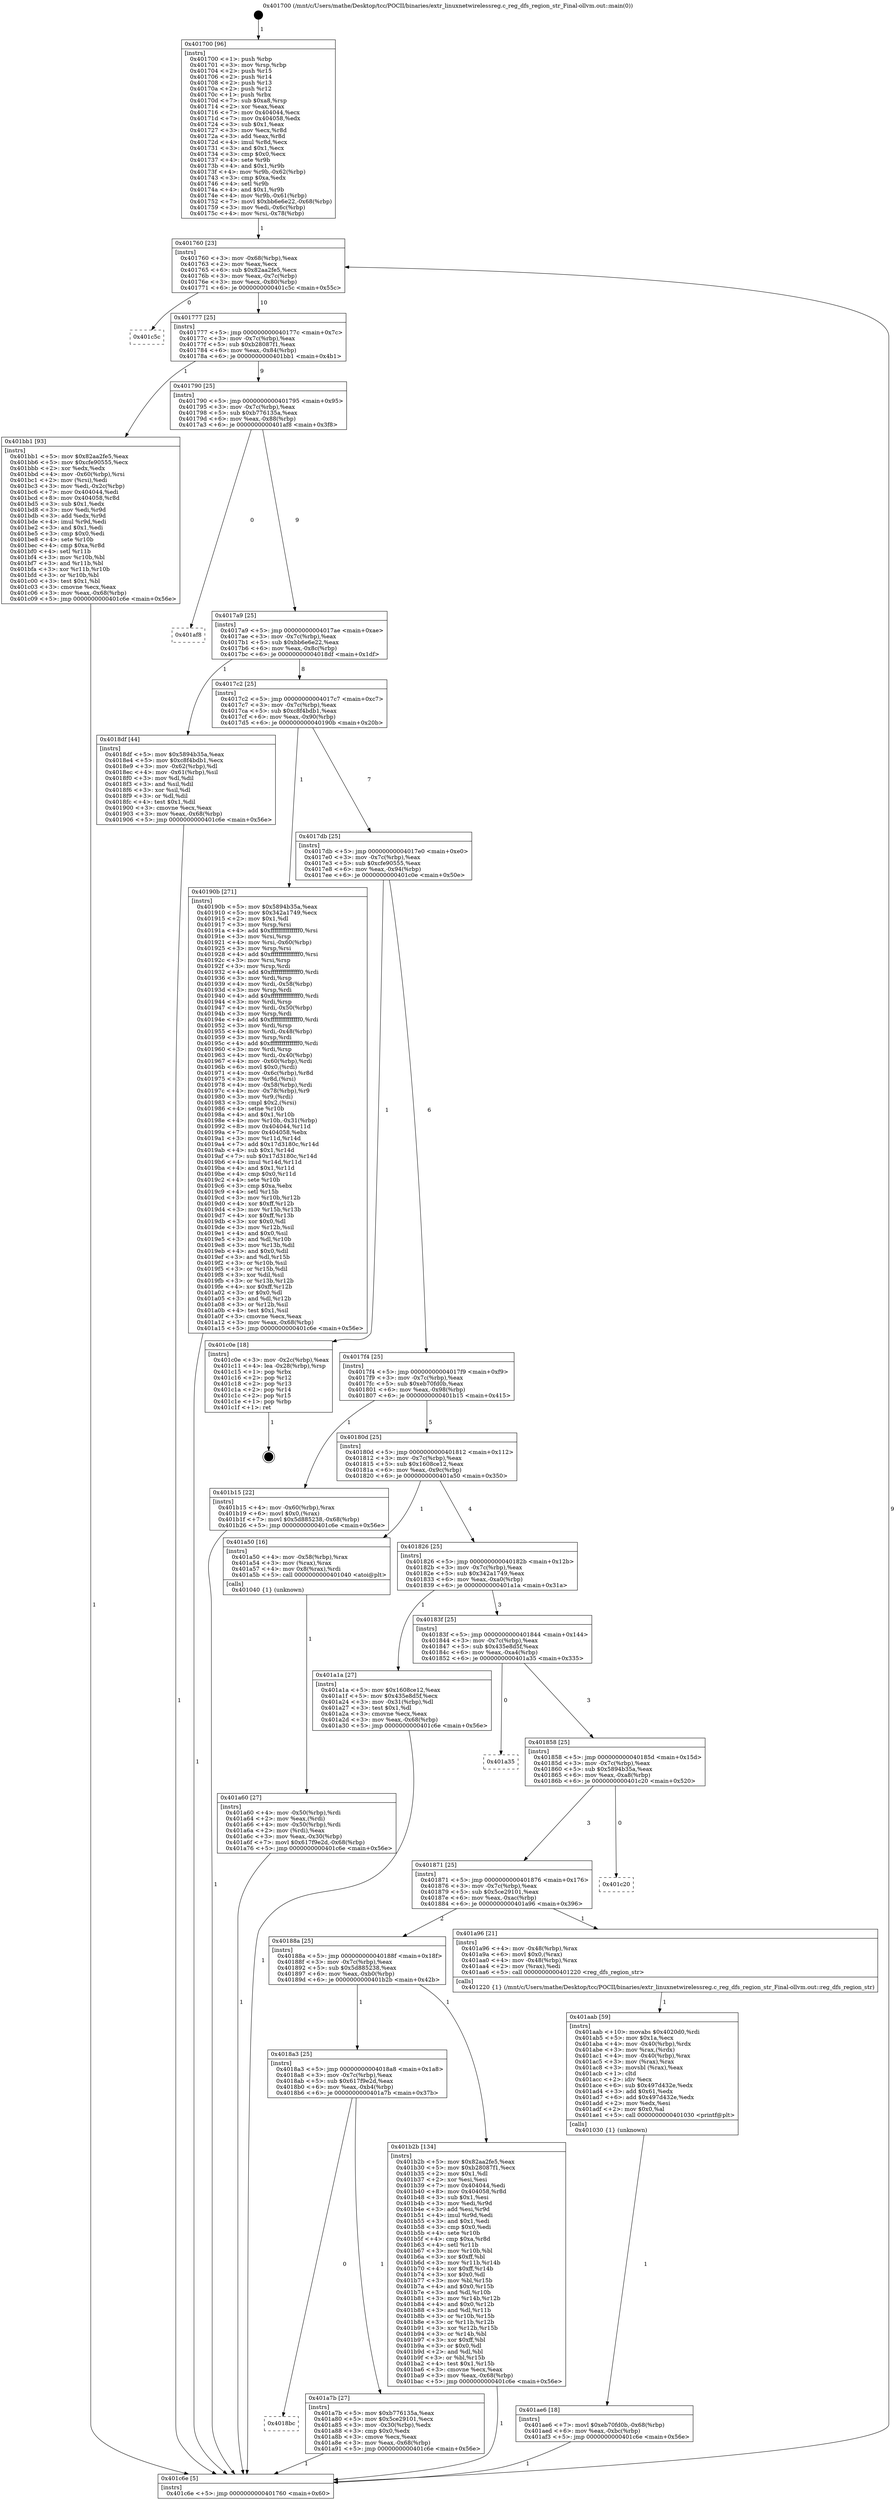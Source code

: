 digraph "0x401700" {
  label = "0x401700 (/mnt/c/Users/mathe/Desktop/tcc/POCII/binaries/extr_linuxnetwirelessreg.c_reg_dfs_region_str_Final-ollvm.out::main(0))"
  labelloc = "t"
  node[shape=record]

  Entry [label="",width=0.3,height=0.3,shape=circle,fillcolor=black,style=filled]
  "0x401760" [label="{
     0x401760 [23]\l
     | [instrs]\l
     &nbsp;&nbsp;0x401760 \<+3\>: mov -0x68(%rbp),%eax\l
     &nbsp;&nbsp;0x401763 \<+2\>: mov %eax,%ecx\l
     &nbsp;&nbsp;0x401765 \<+6\>: sub $0x82aa2fe5,%ecx\l
     &nbsp;&nbsp;0x40176b \<+3\>: mov %eax,-0x7c(%rbp)\l
     &nbsp;&nbsp;0x40176e \<+3\>: mov %ecx,-0x80(%rbp)\l
     &nbsp;&nbsp;0x401771 \<+6\>: je 0000000000401c5c \<main+0x55c\>\l
  }"]
  "0x401c5c" [label="{
     0x401c5c\l
  }", style=dashed]
  "0x401777" [label="{
     0x401777 [25]\l
     | [instrs]\l
     &nbsp;&nbsp;0x401777 \<+5\>: jmp 000000000040177c \<main+0x7c\>\l
     &nbsp;&nbsp;0x40177c \<+3\>: mov -0x7c(%rbp),%eax\l
     &nbsp;&nbsp;0x40177f \<+5\>: sub $0xb28087f1,%eax\l
     &nbsp;&nbsp;0x401784 \<+6\>: mov %eax,-0x84(%rbp)\l
     &nbsp;&nbsp;0x40178a \<+6\>: je 0000000000401bb1 \<main+0x4b1\>\l
  }"]
  Exit [label="",width=0.3,height=0.3,shape=circle,fillcolor=black,style=filled,peripheries=2]
  "0x401bb1" [label="{
     0x401bb1 [93]\l
     | [instrs]\l
     &nbsp;&nbsp;0x401bb1 \<+5\>: mov $0x82aa2fe5,%eax\l
     &nbsp;&nbsp;0x401bb6 \<+5\>: mov $0xcfe90555,%ecx\l
     &nbsp;&nbsp;0x401bbb \<+2\>: xor %edx,%edx\l
     &nbsp;&nbsp;0x401bbd \<+4\>: mov -0x60(%rbp),%rsi\l
     &nbsp;&nbsp;0x401bc1 \<+2\>: mov (%rsi),%edi\l
     &nbsp;&nbsp;0x401bc3 \<+3\>: mov %edi,-0x2c(%rbp)\l
     &nbsp;&nbsp;0x401bc6 \<+7\>: mov 0x404044,%edi\l
     &nbsp;&nbsp;0x401bcd \<+8\>: mov 0x404058,%r8d\l
     &nbsp;&nbsp;0x401bd5 \<+3\>: sub $0x1,%edx\l
     &nbsp;&nbsp;0x401bd8 \<+3\>: mov %edi,%r9d\l
     &nbsp;&nbsp;0x401bdb \<+3\>: add %edx,%r9d\l
     &nbsp;&nbsp;0x401bde \<+4\>: imul %r9d,%edi\l
     &nbsp;&nbsp;0x401be2 \<+3\>: and $0x1,%edi\l
     &nbsp;&nbsp;0x401be5 \<+3\>: cmp $0x0,%edi\l
     &nbsp;&nbsp;0x401be8 \<+4\>: sete %r10b\l
     &nbsp;&nbsp;0x401bec \<+4\>: cmp $0xa,%r8d\l
     &nbsp;&nbsp;0x401bf0 \<+4\>: setl %r11b\l
     &nbsp;&nbsp;0x401bf4 \<+3\>: mov %r10b,%bl\l
     &nbsp;&nbsp;0x401bf7 \<+3\>: and %r11b,%bl\l
     &nbsp;&nbsp;0x401bfa \<+3\>: xor %r11b,%r10b\l
     &nbsp;&nbsp;0x401bfd \<+3\>: or %r10b,%bl\l
     &nbsp;&nbsp;0x401c00 \<+3\>: test $0x1,%bl\l
     &nbsp;&nbsp;0x401c03 \<+3\>: cmovne %ecx,%eax\l
     &nbsp;&nbsp;0x401c06 \<+3\>: mov %eax,-0x68(%rbp)\l
     &nbsp;&nbsp;0x401c09 \<+5\>: jmp 0000000000401c6e \<main+0x56e\>\l
  }"]
  "0x401790" [label="{
     0x401790 [25]\l
     | [instrs]\l
     &nbsp;&nbsp;0x401790 \<+5\>: jmp 0000000000401795 \<main+0x95\>\l
     &nbsp;&nbsp;0x401795 \<+3\>: mov -0x7c(%rbp),%eax\l
     &nbsp;&nbsp;0x401798 \<+5\>: sub $0xb776135a,%eax\l
     &nbsp;&nbsp;0x40179d \<+6\>: mov %eax,-0x88(%rbp)\l
     &nbsp;&nbsp;0x4017a3 \<+6\>: je 0000000000401af8 \<main+0x3f8\>\l
  }"]
  "0x401ae6" [label="{
     0x401ae6 [18]\l
     | [instrs]\l
     &nbsp;&nbsp;0x401ae6 \<+7\>: movl $0xeb70fd0b,-0x68(%rbp)\l
     &nbsp;&nbsp;0x401aed \<+6\>: mov %eax,-0xbc(%rbp)\l
     &nbsp;&nbsp;0x401af3 \<+5\>: jmp 0000000000401c6e \<main+0x56e\>\l
  }"]
  "0x401af8" [label="{
     0x401af8\l
  }", style=dashed]
  "0x4017a9" [label="{
     0x4017a9 [25]\l
     | [instrs]\l
     &nbsp;&nbsp;0x4017a9 \<+5\>: jmp 00000000004017ae \<main+0xae\>\l
     &nbsp;&nbsp;0x4017ae \<+3\>: mov -0x7c(%rbp),%eax\l
     &nbsp;&nbsp;0x4017b1 \<+5\>: sub $0xbb6e6e22,%eax\l
     &nbsp;&nbsp;0x4017b6 \<+6\>: mov %eax,-0x8c(%rbp)\l
     &nbsp;&nbsp;0x4017bc \<+6\>: je 00000000004018df \<main+0x1df\>\l
  }"]
  "0x401aab" [label="{
     0x401aab [59]\l
     | [instrs]\l
     &nbsp;&nbsp;0x401aab \<+10\>: movabs $0x4020d0,%rdi\l
     &nbsp;&nbsp;0x401ab5 \<+5\>: mov $0x1a,%ecx\l
     &nbsp;&nbsp;0x401aba \<+4\>: mov -0x40(%rbp),%rdx\l
     &nbsp;&nbsp;0x401abe \<+3\>: mov %rax,(%rdx)\l
     &nbsp;&nbsp;0x401ac1 \<+4\>: mov -0x40(%rbp),%rax\l
     &nbsp;&nbsp;0x401ac5 \<+3\>: mov (%rax),%rax\l
     &nbsp;&nbsp;0x401ac8 \<+3\>: movsbl (%rax),%eax\l
     &nbsp;&nbsp;0x401acb \<+1\>: cltd\l
     &nbsp;&nbsp;0x401acc \<+2\>: idiv %ecx\l
     &nbsp;&nbsp;0x401ace \<+6\>: sub $0x497d432e,%edx\l
     &nbsp;&nbsp;0x401ad4 \<+3\>: add $0x61,%edx\l
     &nbsp;&nbsp;0x401ad7 \<+6\>: add $0x497d432e,%edx\l
     &nbsp;&nbsp;0x401add \<+2\>: mov %edx,%esi\l
     &nbsp;&nbsp;0x401adf \<+2\>: mov $0x0,%al\l
     &nbsp;&nbsp;0x401ae1 \<+5\>: call 0000000000401030 \<printf@plt\>\l
     | [calls]\l
     &nbsp;&nbsp;0x401030 \{1\} (unknown)\l
  }"]
  "0x4018df" [label="{
     0x4018df [44]\l
     | [instrs]\l
     &nbsp;&nbsp;0x4018df \<+5\>: mov $0x5894b35a,%eax\l
     &nbsp;&nbsp;0x4018e4 \<+5\>: mov $0xc8f4bdb1,%ecx\l
     &nbsp;&nbsp;0x4018e9 \<+3\>: mov -0x62(%rbp),%dl\l
     &nbsp;&nbsp;0x4018ec \<+4\>: mov -0x61(%rbp),%sil\l
     &nbsp;&nbsp;0x4018f0 \<+3\>: mov %dl,%dil\l
     &nbsp;&nbsp;0x4018f3 \<+3\>: and %sil,%dil\l
     &nbsp;&nbsp;0x4018f6 \<+3\>: xor %sil,%dl\l
     &nbsp;&nbsp;0x4018f9 \<+3\>: or %dl,%dil\l
     &nbsp;&nbsp;0x4018fc \<+4\>: test $0x1,%dil\l
     &nbsp;&nbsp;0x401900 \<+3\>: cmovne %ecx,%eax\l
     &nbsp;&nbsp;0x401903 \<+3\>: mov %eax,-0x68(%rbp)\l
     &nbsp;&nbsp;0x401906 \<+5\>: jmp 0000000000401c6e \<main+0x56e\>\l
  }"]
  "0x4017c2" [label="{
     0x4017c2 [25]\l
     | [instrs]\l
     &nbsp;&nbsp;0x4017c2 \<+5\>: jmp 00000000004017c7 \<main+0xc7\>\l
     &nbsp;&nbsp;0x4017c7 \<+3\>: mov -0x7c(%rbp),%eax\l
     &nbsp;&nbsp;0x4017ca \<+5\>: sub $0xc8f4bdb1,%eax\l
     &nbsp;&nbsp;0x4017cf \<+6\>: mov %eax,-0x90(%rbp)\l
     &nbsp;&nbsp;0x4017d5 \<+6\>: je 000000000040190b \<main+0x20b\>\l
  }"]
  "0x401c6e" [label="{
     0x401c6e [5]\l
     | [instrs]\l
     &nbsp;&nbsp;0x401c6e \<+5\>: jmp 0000000000401760 \<main+0x60\>\l
  }"]
  "0x401700" [label="{
     0x401700 [96]\l
     | [instrs]\l
     &nbsp;&nbsp;0x401700 \<+1\>: push %rbp\l
     &nbsp;&nbsp;0x401701 \<+3\>: mov %rsp,%rbp\l
     &nbsp;&nbsp;0x401704 \<+2\>: push %r15\l
     &nbsp;&nbsp;0x401706 \<+2\>: push %r14\l
     &nbsp;&nbsp;0x401708 \<+2\>: push %r13\l
     &nbsp;&nbsp;0x40170a \<+2\>: push %r12\l
     &nbsp;&nbsp;0x40170c \<+1\>: push %rbx\l
     &nbsp;&nbsp;0x40170d \<+7\>: sub $0xa8,%rsp\l
     &nbsp;&nbsp;0x401714 \<+2\>: xor %eax,%eax\l
     &nbsp;&nbsp;0x401716 \<+7\>: mov 0x404044,%ecx\l
     &nbsp;&nbsp;0x40171d \<+7\>: mov 0x404058,%edx\l
     &nbsp;&nbsp;0x401724 \<+3\>: sub $0x1,%eax\l
     &nbsp;&nbsp;0x401727 \<+3\>: mov %ecx,%r8d\l
     &nbsp;&nbsp;0x40172a \<+3\>: add %eax,%r8d\l
     &nbsp;&nbsp;0x40172d \<+4\>: imul %r8d,%ecx\l
     &nbsp;&nbsp;0x401731 \<+3\>: and $0x1,%ecx\l
     &nbsp;&nbsp;0x401734 \<+3\>: cmp $0x0,%ecx\l
     &nbsp;&nbsp;0x401737 \<+4\>: sete %r9b\l
     &nbsp;&nbsp;0x40173b \<+4\>: and $0x1,%r9b\l
     &nbsp;&nbsp;0x40173f \<+4\>: mov %r9b,-0x62(%rbp)\l
     &nbsp;&nbsp;0x401743 \<+3\>: cmp $0xa,%edx\l
     &nbsp;&nbsp;0x401746 \<+4\>: setl %r9b\l
     &nbsp;&nbsp;0x40174a \<+4\>: and $0x1,%r9b\l
     &nbsp;&nbsp;0x40174e \<+4\>: mov %r9b,-0x61(%rbp)\l
     &nbsp;&nbsp;0x401752 \<+7\>: movl $0xbb6e6e22,-0x68(%rbp)\l
     &nbsp;&nbsp;0x401759 \<+3\>: mov %edi,-0x6c(%rbp)\l
     &nbsp;&nbsp;0x40175c \<+4\>: mov %rsi,-0x78(%rbp)\l
  }"]
  "0x4018bc" [label="{
     0x4018bc\l
  }", style=dashed]
  "0x40190b" [label="{
     0x40190b [271]\l
     | [instrs]\l
     &nbsp;&nbsp;0x40190b \<+5\>: mov $0x5894b35a,%eax\l
     &nbsp;&nbsp;0x401910 \<+5\>: mov $0x342a1749,%ecx\l
     &nbsp;&nbsp;0x401915 \<+2\>: mov $0x1,%dl\l
     &nbsp;&nbsp;0x401917 \<+3\>: mov %rsp,%rsi\l
     &nbsp;&nbsp;0x40191a \<+4\>: add $0xfffffffffffffff0,%rsi\l
     &nbsp;&nbsp;0x40191e \<+3\>: mov %rsi,%rsp\l
     &nbsp;&nbsp;0x401921 \<+4\>: mov %rsi,-0x60(%rbp)\l
     &nbsp;&nbsp;0x401925 \<+3\>: mov %rsp,%rsi\l
     &nbsp;&nbsp;0x401928 \<+4\>: add $0xfffffffffffffff0,%rsi\l
     &nbsp;&nbsp;0x40192c \<+3\>: mov %rsi,%rsp\l
     &nbsp;&nbsp;0x40192f \<+3\>: mov %rsp,%rdi\l
     &nbsp;&nbsp;0x401932 \<+4\>: add $0xfffffffffffffff0,%rdi\l
     &nbsp;&nbsp;0x401936 \<+3\>: mov %rdi,%rsp\l
     &nbsp;&nbsp;0x401939 \<+4\>: mov %rdi,-0x58(%rbp)\l
     &nbsp;&nbsp;0x40193d \<+3\>: mov %rsp,%rdi\l
     &nbsp;&nbsp;0x401940 \<+4\>: add $0xfffffffffffffff0,%rdi\l
     &nbsp;&nbsp;0x401944 \<+3\>: mov %rdi,%rsp\l
     &nbsp;&nbsp;0x401947 \<+4\>: mov %rdi,-0x50(%rbp)\l
     &nbsp;&nbsp;0x40194b \<+3\>: mov %rsp,%rdi\l
     &nbsp;&nbsp;0x40194e \<+4\>: add $0xfffffffffffffff0,%rdi\l
     &nbsp;&nbsp;0x401952 \<+3\>: mov %rdi,%rsp\l
     &nbsp;&nbsp;0x401955 \<+4\>: mov %rdi,-0x48(%rbp)\l
     &nbsp;&nbsp;0x401959 \<+3\>: mov %rsp,%rdi\l
     &nbsp;&nbsp;0x40195c \<+4\>: add $0xfffffffffffffff0,%rdi\l
     &nbsp;&nbsp;0x401960 \<+3\>: mov %rdi,%rsp\l
     &nbsp;&nbsp;0x401963 \<+4\>: mov %rdi,-0x40(%rbp)\l
     &nbsp;&nbsp;0x401967 \<+4\>: mov -0x60(%rbp),%rdi\l
     &nbsp;&nbsp;0x40196b \<+6\>: movl $0x0,(%rdi)\l
     &nbsp;&nbsp;0x401971 \<+4\>: mov -0x6c(%rbp),%r8d\l
     &nbsp;&nbsp;0x401975 \<+3\>: mov %r8d,(%rsi)\l
     &nbsp;&nbsp;0x401978 \<+4\>: mov -0x58(%rbp),%rdi\l
     &nbsp;&nbsp;0x40197c \<+4\>: mov -0x78(%rbp),%r9\l
     &nbsp;&nbsp;0x401980 \<+3\>: mov %r9,(%rdi)\l
     &nbsp;&nbsp;0x401983 \<+3\>: cmpl $0x2,(%rsi)\l
     &nbsp;&nbsp;0x401986 \<+4\>: setne %r10b\l
     &nbsp;&nbsp;0x40198a \<+4\>: and $0x1,%r10b\l
     &nbsp;&nbsp;0x40198e \<+4\>: mov %r10b,-0x31(%rbp)\l
     &nbsp;&nbsp;0x401992 \<+8\>: mov 0x404044,%r11d\l
     &nbsp;&nbsp;0x40199a \<+7\>: mov 0x404058,%ebx\l
     &nbsp;&nbsp;0x4019a1 \<+3\>: mov %r11d,%r14d\l
     &nbsp;&nbsp;0x4019a4 \<+7\>: add $0x17d3180c,%r14d\l
     &nbsp;&nbsp;0x4019ab \<+4\>: sub $0x1,%r14d\l
     &nbsp;&nbsp;0x4019af \<+7\>: sub $0x17d3180c,%r14d\l
     &nbsp;&nbsp;0x4019b6 \<+4\>: imul %r14d,%r11d\l
     &nbsp;&nbsp;0x4019ba \<+4\>: and $0x1,%r11d\l
     &nbsp;&nbsp;0x4019be \<+4\>: cmp $0x0,%r11d\l
     &nbsp;&nbsp;0x4019c2 \<+4\>: sete %r10b\l
     &nbsp;&nbsp;0x4019c6 \<+3\>: cmp $0xa,%ebx\l
     &nbsp;&nbsp;0x4019c9 \<+4\>: setl %r15b\l
     &nbsp;&nbsp;0x4019cd \<+3\>: mov %r10b,%r12b\l
     &nbsp;&nbsp;0x4019d0 \<+4\>: xor $0xff,%r12b\l
     &nbsp;&nbsp;0x4019d4 \<+3\>: mov %r15b,%r13b\l
     &nbsp;&nbsp;0x4019d7 \<+4\>: xor $0xff,%r13b\l
     &nbsp;&nbsp;0x4019db \<+3\>: xor $0x0,%dl\l
     &nbsp;&nbsp;0x4019de \<+3\>: mov %r12b,%sil\l
     &nbsp;&nbsp;0x4019e1 \<+4\>: and $0x0,%sil\l
     &nbsp;&nbsp;0x4019e5 \<+3\>: and %dl,%r10b\l
     &nbsp;&nbsp;0x4019e8 \<+3\>: mov %r13b,%dil\l
     &nbsp;&nbsp;0x4019eb \<+4\>: and $0x0,%dil\l
     &nbsp;&nbsp;0x4019ef \<+3\>: and %dl,%r15b\l
     &nbsp;&nbsp;0x4019f2 \<+3\>: or %r10b,%sil\l
     &nbsp;&nbsp;0x4019f5 \<+3\>: or %r15b,%dil\l
     &nbsp;&nbsp;0x4019f8 \<+3\>: xor %dil,%sil\l
     &nbsp;&nbsp;0x4019fb \<+3\>: or %r13b,%r12b\l
     &nbsp;&nbsp;0x4019fe \<+4\>: xor $0xff,%r12b\l
     &nbsp;&nbsp;0x401a02 \<+3\>: or $0x0,%dl\l
     &nbsp;&nbsp;0x401a05 \<+3\>: and %dl,%r12b\l
     &nbsp;&nbsp;0x401a08 \<+3\>: or %r12b,%sil\l
     &nbsp;&nbsp;0x401a0b \<+4\>: test $0x1,%sil\l
     &nbsp;&nbsp;0x401a0f \<+3\>: cmovne %ecx,%eax\l
     &nbsp;&nbsp;0x401a12 \<+3\>: mov %eax,-0x68(%rbp)\l
     &nbsp;&nbsp;0x401a15 \<+5\>: jmp 0000000000401c6e \<main+0x56e\>\l
  }"]
  "0x4017db" [label="{
     0x4017db [25]\l
     | [instrs]\l
     &nbsp;&nbsp;0x4017db \<+5\>: jmp 00000000004017e0 \<main+0xe0\>\l
     &nbsp;&nbsp;0x4017e0 \<+3\>: mov -0x7c(%rbp),%eax\l
     &nbsp;&nbsp;0x4017e3 \<+5\>: sub $0xcfe90555,%eax\l
     &nbsp;&nbsp;0x4017e8 \<+6\>: mov %eax,-0x94(%rbp)\l
     &nbsp;&nbsp;0x4017ee \<+6\>: je 0000000000401c0e \<main+0x50e\>\l
  }"]
  "0x401a7b" [label="{
     0x401a7b [27]\l
     | [instrs]\l
     &nbsp;&nbsp;0x401a7b \<+5\>: mov $0xb776135a,%eax\l
     &nbsp;&nbsp;0x401a80 \<+5\>: mov $0x5ce29101,%ecx\l
     &nbsp;&nbsp;0x401a85 \<+3\>: mov -0x30(%rbp),%edx\l
     &nbsp;&nbsp;0x401a88 \<+3\>: cmp $0x0,%edx\l
     &nbsp;&nbsp;0x401a8b \<+3\>: cmove %ecx,%eax\l
     &nbsp;&nbsp;0x401a8e \<+3\>: mov %eax,-0x68(%rbp)\l
     &nbsp;&nbsp;0x401a91 \<+5\>: jmp 0000000000401c6e \<main+0x56e\>\l
  }"]
  "0x4018a3" [label="{
     0x4018a3 [25]\l
     | [instrs]\l
     &nbsp;&nbsp;0x4018a3 \<+5\>: jmp 00000000004018a8 \<main+0x1a8\>\l
     &nbsp;&nbsp;0x4018a8 \<+3\>: mov -0x7c(%rbp),%eax\l
     &nbsp;&nbsp;0x4018ab \<+5\>: sub $0x617f9e2d,%eax\l
     &nbsp;&nbsp;0x4018b0 \<+6\>: mov %eax,-0xb4(%rbp)\l
     &nbsp;&nbsp;0x4018b6 \<+6\>: je 0000000000401a7b \<main+0x37b\>\l
  }"]
  "0x401c0e" [label="{
     0x401c0e [18]\l
     | [instrs]\l
     &nbsp;&nbsp;0x401c0e \<+3\>: mov -0x2c(%rbp),%eax\l
     &nbsp;&nbsp;0x401c11 \<+4\>: lea -0x28(%rbp),%rsp\l
     &nbsp;&nbsp;0x401c15 \<+1\>: pop %rbx\l
     &nbsp;&nbsp;0x401c16 \<+2\>: pop %r12\l
     &nbsp;&nbsp;0x401c18 \<+2\>: pop %r13\l
     &nbsp;&nbsp;0x401c1a \<+2\>: pop %r14\l
     &nbsp;&nbsp;0x401c1c \<+2\>: pop %r15\l
     &nbsp;&nbsp;0x401c1e \<+1\>: pop %rbp\l
     &nbsp;&nbsp;0x401c1f \<+1\>: ret\l
  }"]
  "0x4017f4" [label="{
     0x4017f4 [25]\l
     | [instrs]\l
     &nbsp;&nbsp;0x4017f4 \<+5\>: jmp 00000000004017f9 \<main+0xf9\>\l
     &nbsp;&nbsp;0x4017f9 \<+3\>: mov -0x7c(%rbp),%eax\l
     &nbsp;&nbsp;0x4017fc \<+5\>: sub $0xeb70fd0b,%eax\l
     &nbsp;&nbsp;0x401801 \<+6\>: mov %eax,-0x98(%rbp)\l
     &nbsp;&nbsp;0x401807 \<+6\>: je 0000000000401b15 \<main+0x415\>\l
  }"]
  "0x401b2b" [label="{
     0x401b2b [134]\l
     | [instrs]\l
     &nbsp;&nbsp;0x401b2b \<+5\>: mov $0x82aa2fe5,%eax\l
     &nbsp;&nbsp;0x401b30 \<+5\>: mov $0xb28087f1,%ecx\l
     &nbsp;&nbsp;0x401b35 \<+2\>: mov $0x1,%dl\l
     &nbsp;&nbsp;0x401b37 \<+2\>: xor %esi,%esi\l
     &nbsp;&nbsp;0x401b39 \<+7\>: mov 0x404044,%edi\l
     &nbsp;&nbsp;0x401b40 \<+8\>: mov 0x404058,%r8d\l
     &nbsp;&nbsp;0x401b48 \<+3\>: sub $0x1,%esi\l
     &nbsp;&nbsp;0x401b4b \<+3\>: mov %edi,%r9d\l
     &nbsp;&nbsp;0x401b4e \<+3\>: add %esi,%r9d\l
     &nbsp;&nbsp;0x401b51 \<+4\>: imul %r9d,%edi\l
     &nbsp;&nbsp;0x401b55 \<+3\>: and $0x1,%edi\l
     &nbsp;&nbsp;0x401b58 \<+3\>: cmp $0x0,%edi\l
     &nbsp;&nbsp;0x401b5b \<+4\>: sete %r10b\l
     &nbsp;&nbsp;0x401b5f \<+4\>: cmp $0xa,%r8d\l
     &nbsp;&nbsp;0x401b63 \<+4\>: setl %r11b\l
     &nbsp;&nbsp;0x401b67 \<+3\>: mov %r10b,%bl\l
     &nbsp;&nbsp;0x401b6a \<+3\>: xor $0xff,%bl\l
     &nbsp;&nbsp;0x401b6d \<+3\>: mov %r11b,%r14b\l
     &nbsp;&nbsp;0x401b70 \<+4\>: xor $0xff,%r14b\l
     &nbsp;&nbsp;0x401b74 \<+3\>: xor $0x0,%dl\l
     &nbsp;&nbsp;0x401b77 \<+3\>: mov %bl,%r15b\l
     &nbsp;&nbsp;0x401b7a \<+4\>: and $0x0,%r15b\l
     &nbsp;&nbsp;0x401b7e \<+3\>: and %dl,%r10b\l
     &nbsp;&nbsp;0x401b81 \<+3\>: mov %r14b,%r12b\l
     &nbsp;&nbsp;0x401b84 \<+4\>: and $0x0,%r12b\l
     &nbsp;&nbsp;0x401b88 \<+3\>: and %dl,%r11b\l
     &nbsp;&nbsp;0x401b8b \<+3\>: or %r10b,%r15b\l
     &nbsp;&nbsp;0x401b8e \<+3\>: or %r11b,%r12b\l
     &nbsp;&nbsp;0x401b91 \<+3\>: xor %r12b,%r15b\l
     &nbsp;&nbsp;0x401b94 \<+3\>: or %r14b,%bl\l
     &nbsp;&nbsp;0x401b97 \<+3\>: xor $0xff,%bl\l
     &nbsp;&nbsp;0x401b9a \<+3\>: or $0x0,%dl\l
     &nbsp;&nbsp;0x401b9d \<+2\>: and %dl,%bl\l
     &nbsp;&nbsp;0x401b9f \<+3\>: or %bl,%r15b\l
     &nbsp;&nbsp;0x401ba2 \<+4\>: test $0x1,%r15b\l
     &nbsp;&nbsp;0x401ba6 \<+3\>: cmovne %ecx,%eax\l
     &nbsp;&nbsp;0x401ba9 \<+3\>: mov %eax,-0x68(%rbp)\l
     &nbsp;&nbsp;0x401bac \<+5\>: jmp 0000000000401c6e \<main+0x56e\>\l
  }"]
  "0x401b15" [label="{
     0x401b15 [22]\l
     | [instrs]\l
     &nbsp;&nbsp;0x401b15 \<+4\>: mov -0x60(%rbp),%rax\l
     &nbsp;&nbsp;0x401b19 \<+6\>: movl $0x0,(%rax)\l
     &nbsp;&nbsp;0x401b1f \<+7\>: movl $0x5d885238,-0x68(%rbp)\l
     &nbsp;&nbsp;0x401b26 \<+5\>: jmp 0000000000401c6e \<main+0x56e\>\l
  }"]
  "0x40180d" [label="{
     0x40180d [25]\l
     | [instrs]\l
     &nbsp;&nbsp;0x40180d \<+5\>: jmp 0000000000401812 \<main+0x112\>\l
     &nbsp;&nbsp;0x401812 \<+3\>: mov -0x7c(%rbp),%eax\l
     &nbsp;&nbsp;0x401815 \<+5\>: sub $0x1608ce12,%eax\l
     &nbsp;&nbsp;0x40181a \<+6\>: mov %eax,-0x9c(%rbp)\l
     &nbsp;&nbsp;0x401820 \<+6\>: je 0000000000401a50 \<main+0x350\>\l
  }"]
  "0x40188a" [label="{
     0x40188a [25]\l
     | [instrs]\l
     &nbsp;&nbsp;0x40188a \<+5\>: jmp 000000000040188f \<main+0x18f\>\l
     &nbsp;&nbsp;0x40188f \<+3\>: mov -0x7c(%rbp),%eax\l
     &nbsp;&nbsp;0x401892 \<+5\>: sub $0x5d885238,%eax\l
     &nbsp;&nbsp;0x401897 \<+6\>: mov %eax,-0xb0(%rbp)\l
     &nbsp;&nbsp;0x40189d \<+6\>: je 0000000000401b2b \<main+0x42b\>\l
  }"]
  "0x401a50" [label="{
     0x401a50 [16]\l
     | [instrs]\l
     &nbsp;&nbsp;0x401a50 \<+4\>: mov -0x58(%rbp),%rax\l
     &nbsp;&nbsp;0x401a54 \<+3\>: mov (%rax),%rax\l
     &nbsp;&nbsp;0x401a57 \<+4\>: mov 0x8(%rax),%rdi\l
     &nbsp;&nbsp;0x401a5b \<+5\>: call 0000000000401040 \<atoi@plt\>\l
     | [calls]\l
     &nbsp;&nbsp;0x401040 \{1\} (unknown)\l
  }"]
  "0x401826" [label="{
     0x401826 [25]\l
     | [instrs]\l
     &nbsp;&nbsp;0x401826 \<+5\>: jmp 000000000040182b \<main+0x12b\>\l
     &nbsp;&nbsp;0x40182b \<+3\>: mov -0x7c(%rbp),%eax\l
     &nbsp;&nbsp;0x40182e \<+5\>: sub $0x342a1749,%eax\l
     &nbsp;&nbsp;0x401833 \<+6\>: mov %eax,-0xa0(%rbp)\l
     &nbsp;&nbsp;0x401839 \<+6\>: je 0000000000401a1a \<main+0x31a\>\l
  }"]
  "0x401a96" [label="{
     0x401a96 [21]\l
     | [instrs]\l
     &nbsp;&nbsp;0x401a96 \<+4\>: mov -0x48(%rbp),%rax\l
     &nbsp;&nbsp;0x401a9a \<+6\>: movl $0x0,(%rax)\l
     &nbsp;&nbsp;0x401aa0 \<+4\>: mov -0x48(%rbp),%rax\l
     &nbsp;&nbsp;0x401aa4 \<+2\>: mov (%rax),%edi\l
     &nbsp;&nbsp;0x401aa6 \<+5\>: call 0000000000401220 \<reg_dfs_region_str\>\l
     | [calls]\l
     &nbsp;&nbsp;0x401220 \{1\} (/mnt/c/Users/mathe/Desktop/tcc/POCII/binaries/extr_linuxnetwirelessreg.c_reg_dfs_region_str_Final-ollvm.out::reg_dfs_region_str)\l
  }"]
  "0x401a1a" [label="{
     0x401a1a [27]\l
     | [instrs]\l
     &nbsp;&nbsp;0x401a1a \<+5\>: mov $0x1608ce12,%eax\l
     &nbsp;&nbsp;0x401a1f \<+5\>: mov $0x435e8d5f,%ecx\l
     &nbsp;&nbsp;0x401a24 \<+3\>: mov -0x31(%rbp),%dl\l
     &nbsp;&nbsp;0x401a27 \<+3\>: test $0x1,%dl\l
     &nbsp;&nbsp;0x401a2a \<+3\>: cmovne %ecx,%eax\l
     &nbsp;&nbsp;0x401a2d \<+3\>: mov %eax,-0x68(%rbp)\l
     &nbsp;&nbsp;0x401a30 \<+5\>: jmp 0000000000401c6e \<main+0x56e\>\l
  }"]
  "0x40183f" [label="{
     0x40183f [25]\l
     | [instrs]\l
     &nbsp;&nbsp;0x40183f \<+5\>: jmp 0000000000401844 \<main+0x144\>\l
     &nbsp;&nbsp;0x401844 \<+3\>: mov -0x7c(%rbp),%eax\l
     &nbsp;&nbsp;0x401847 \<+5\>: sub $0x435e8d5f,%eax\l
     &nbsp;&nbsp;0x40184c \<+6\>: mov %eax,-0xa4(%rbp)\l
     &nbsp;&nbsp;0x401852 \<+6\>: je 0000000000401a35 \<main+0x335\>\l
  }"]
  "0x401a60" [label="{
     0x401a60 [27]\l
     | [instrs]\l
     &nbsp;&nbsp;0x401a60 \<+4\>: mov -0x50(%rbp),%rdi\l
     &nbsp;&nbsp;0x401a64 \<+2\>: mov %eax,(%rdi)\l
     &nbsp;&nbsp;0x401a66 \<+4\>: mov -0x50(%rbp),%rdi\l
     &nbsp;&nbsp;0x401a6a \<+2\>: mov (%rdi),%eax\l
     &nbsp;&nbsp;0x401a6c \<+3\>: mov %eax,-0x30(%rbp)\l
     &nbsp;&nbsp;0x401a6f \<+7\>: movl $0x617f9e2d,-0x68(%rbp)\l
     &nbsp;&nbsp;0x401a76 \<+5\>: jmp 0000000000401c6e \<main+0x56e\>\l
  }"]
  "0x401871" [label="{
     0x401871 [25]\l
     | [instrs]\l
     &nbsp;&nbsp;0x401871 \<+5\>: jmp 0000000000401876 \<main+0x176\>\l
     &nbsp;&nbsp;0x401876 \<+3\>: mov -0x7c(%rbp),%eax\l
     &nbsp;&nbsp;0x401879 \<+5\>: sub $0x5ce29101,%eax\l
     &nbsp;&nbsp;0x40187e \<+6\>: mov %eax,-0xac(%rbp)\l
     &nbsp;&nbsp;0x401884 \<+6\>: je 0000000000401a96 \<main+0x396\>\l
  }"]
  "0x401a35" [label="{
     0x401a35\l
  }", style=dashed]
  "0x401858" [label="{
     0x401858 [25]\l
     | [instrs]\l
     &nbsp;&nbsp;0x401858 \<+5\>: jmp 000000000040185d \<main+0x15d\>\l
     &nbsp;&nbsp;0x40185d \<+3\>: mov -0x7c(%rbp),%eax\l
     &nbsp;&nbsp;0x401860 \<+5\>: sub $0x5894b35a,%eax\l
     &nbsp;&nbsp;0x401865 \<+6\>: mov %eax,-0xa8(%rbp)\l
     &nbsp;&nbsp;0x40186b \<+6\>: je 0000000000401c20 \<main+0x520\>\l
  }"]
  "0x401c20" [label="{
     0x401c20\l
  }", style=dashed]
  Entry -> "0x401700" [label=" 1"]
  "0x401760" -> "0x401c5c" [label=" 0"]
  "0x401760" -> "0x401777" [label=" 10"]
  "0x401c0e" -> Exit [label=" 1"]
  "0x401777" -> "0x401bb1" [label=" 1"]
  "0x401777" -> "0x401790" [label=" 9"]
  "0x401bb1" -> "0x401c6e" [label=" 1"]
  "0x401790" -> "0x401af8" [label=" 0"]
  "0x401790" -> "0x4017a9" [label=" 9"]
  "0x401b2b" -> "0x401c6e" [label=" 1"]
  "0x4017a9" -> "0x4018df" [label=" 1"]
  "0x4017a9" -> "0x4017c2" [label=" 8"]
  "0x4018df" -> "0x401c6e" [label=" 1"]
  "0x401700" -> "0x401760" [label=" 1"]
  "0x401c6e" -> "0x401760" [label=" 9"]
  "0x401b15" -> "0x401c6e" [label=" 1"]
  "0x4017c2" -> "0x40190b" [label=" 1"]
  "0x4017c2" -> "0x4017db" [label=" 7"]
  "0x401ae6" -> "0x401c6e" [label=" 1"]
  "0x40190b" -> "0x401c6e" [label=" 1"]
  "0x401aab" -> "0x401ae6" [label=" 1"]
  "0x4017db" -> "0x401c0e" [label=" 1"]
  "0x4017db" -> "0x4017f4" [label=" 6"]
  "0x401a7b" -> "0x401c6e" [label=" 1"]
  "0x4017f4" -> "0x401b15" [label=" 1"]
  "0x4017f4" -> "0x40180d" [label=" 5"]
  "0x4018a3" -> "0x4018bc" [label=" 0"]
  "0x40180d" -> "0x401a50" [label=" 1"]
  "0x40180d" -> "0x401826" [label=" 4"]
  "0x401a96" -> "0x401aab" [label=" 1"]
  "0x401826" -> "0x401a1a" [label=" 1"]
  "0x401826" -> "0x40183f" [label=" 3"]
  "0x401a1a" -> "0x401c6e" [label=" 1"]
  "0x401a50" -> "0x401a60" [label=" 1"]
  "0x401a60" -> "0x401c6e" [label=" 1"]
  "0x40188a" -> "0x4018a3" [label=" 1"]
  "0x40183f" -> "0x401a35" [label=" 0"]
  "0x40183f" -> "0x401858" [label=" 3"]
  "0x4018a3" -> "0x401a7b" [label=" 1"]
  "0x401858" -> "0x401c20" [label=" 0"]
  "0x401858" -> "0x401871" [label=" 3"]
  "0x40188a" -> "0x401b2b" [label=" 1"]
  "0x401871" -> "0x401a96" [label=" 1"]
  "0x401871" -> "0x40188a" [label=" 2"]
}
